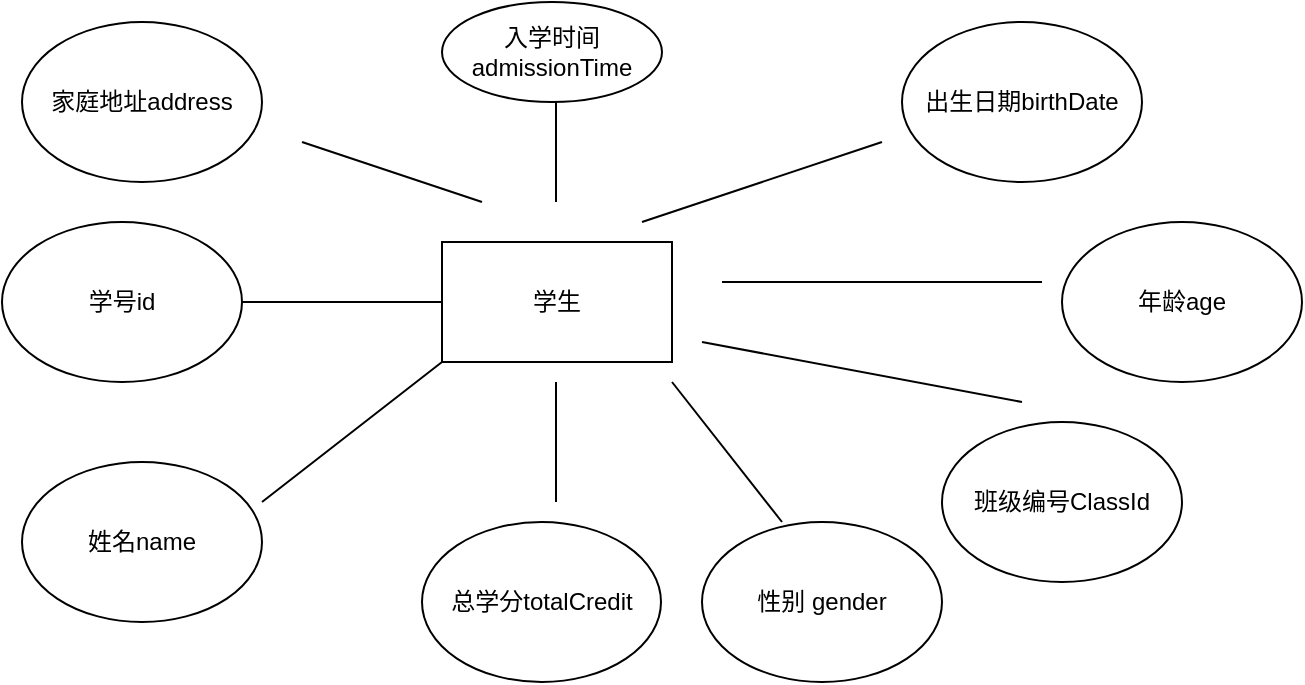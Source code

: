 <mxfile version="21.3.6" type="github">
  <diagram id="R2lEEEUBdFMjLlhIrx00" name="Page-1">
    <mxGraphModel dx="996" dy="573" grid="1" gridSize="10" guides="1" tooltips="1" connect="1" arrows="1" fold="1" page="1" pageScale="1" pageWidth="850" pageHeight="1100" math="0" shadow="0" extFonts="Permanent Marker^https://fonts.googleapis.com/css?family=Permanent+Marker">
      <root>
        <mxCell id="0" />
        <mxCell id="1" parent="0" />
        <mxCell id="hJJ5cxdDLMS1EZ1irEGg-6" style="edgeStyle=orthogonalEdgeStyle;rounded=0;orthogonalLoop=1;jettySize=auto;html=1;entryX=1;entryY=0.5;entryDx=0;entryDy=0;endArrow=none;endFill=0;" edge="1" parent="1" source="hJJ5cxdDLMS1EZ1irEGg-1" target="hJJ5cxdDLMS1EZ1irEGg-3">
          <mxGeometry relative="1" as="geometry" />
        </mxCell>
        <mxCell id="hJJ5cxdDLMS1EZ1irEGg-1" value="学生" style="rounded=0;whiteSpace=wrap;html=1;" vertex="1" parent="1">
          <mxGeometry x="350" y="140" width="115" height="60" as="geometry" />
        </mxCell>
        <mxCell id="hJJ5cxdDLMS1EZ1irEGg-3" value="学号id" style="ellipse;whiteSpace=wrap;html=1;" vertex="1" parent="1">
          <mxGeometry x="130" y="130" width="120" height="80" as="geometry" />
        </mxCell>
        <mxCell id="hJJ5cxdDLMS1EZ1irEGg-7" value="总学分totalCredit&lt;br&gt;" style="ellipse;whiteSpace=wrap;html=1;rounded=0;" vertex="1" parent="1">
          <mxGeometry x="340" y="280" width="119.5" height="80" as="geometry" />
        </mxCell>
        <mxCell id="hJJ5cxdDLMS1EZ1irEGg-9" value="姓名name" style="ellipse;whiteSpace=wrap;html=1;" vertex="1" parent="1">
          <mxGeometry x="140" y="250" width="120" height="80" as="geometry" />
        </mxCell>
        <mxCell id="hJJ5cxdDLMS1EZ1irEGg-11" value="" style="endArrow=none;html=1;rounded=0;" edge="1" parent="1">
          <mxGeometry width="50" height="50" relative="1" as="geometry">
            <mxPoint x="260" y="270" as="sourcePoint" />
            <mxPoint x="350" y="200" as="targetPoint" />
          </mxGeometry>
        </mxCell>
        <mxCell id="hJJ5cxdDLMS1EZ1irEGg-12" value="" style="endArrow=none;html=1;rounded=0;" edge="1" parent="1">
          <mxGeometry width="50" height="50" relative="1" as="geometry">
            <mxPoint x="407" y="270" as="sourcePoint" />
            <mxPoint x="407" y="210" as="targetPoint" />
            <Array as="points">
              <mxPoint x="407" y="240" />
            </Array>
          </mxGeometry>
        </mxCell>
        <mxCell id="hJJ5cxdDLMS1EZ1irEGg-13" value="" style="endArrow=none;html=1;rounded=0;" edge="1" parent="1">
          <mxGeometry width="50" height="50" relative="1" as="geometry">
            <mxPoint x="465" y="210" as="sourcePoint" />
            <mxPoint x="520" y="280" as="targetPoint" />
          </mxGeometry>
        </mxCell>
        <mxCell id="hJJ5cxdDLMS1EZ1irEGg-14" value="性别 gender" style="ellipse;whiteSpace=wrap;html=1;" vertex="1" parent="1">
          <mxGeometry x="480" y="280" width="120" height="80" as="geometry" />
        </mxCell>
        <mxCell id="hJJ5cxdDLMS1EZ1irEGg-15" value="" style="endArrow=none;html=1;rounded=0;" edge="1" parent="1">
          <mxGeometry width="50" height="50" relative="1" as="geometry">
            <mxPoint x="480" y="190" as="sourcePoint" />
            <mxPoint x="640" y="220" as="targetPoint" />
          </mxGeometry>
        </mxCell>
        <mxCell id="hJJ5cxdDLMS1EZ1irEGg-16" value="班级编号ClassId" style="ellipse;whiteSpace=wrap;html=1;" vertex="1" parent="1">
          <mxGeometry x="600" y="230" width="120" height="80" as="geometry" />
        </mxCell>
        <mxCell id="hJJ5cxdDLMS1EZ1irEGg-17" value="" style="endArrow=none;html=1;rounded=0;" edge="1" parent="1">
          <mxGeometry width="50" height="50" relative="1" as="geometry">
            <mxPoint x="490" y="160" as="sourcePoint" />
            <mxPoint x="650" y="160" as="targetPoint" />
          </mxGeometry>
        </mxCell>
        <mxCell id="hJJ5cxdDLMS1EZ1irEGg-18" value="年龄age" style="ellipse;whiteSpace=wrap;html=1;" vertex="1" parent="1">
          <mxGeometry x="660" y="130" width="120" height="80" as="geometry" />
        </mxCell>
        <mxCell id="hJJ5cxdDLMS1EZ1irEGg-19" value="" style="endArrow=none;html=1;rounded=0;" edge="1" parent="1">
          <mxGeometry width="50" height="50" relative="1" as="geometry">
            <mxPoint x="450" y="130" as="sourcePoint" />
            <mxPoint x="570" y="90" as="targetPoint" />
          </mxGeometry>
        </mxCell>
        <mxCell id="hJJ5cxdDLMS1EZ1irEGg-20" value="出生日期birthDate" style="ellipse;whiteSpace=wrap;html=1;" vertex="1" parent="1">
          <mxGeometry x="580" y="30" width="120" height="80" as="geometry" />
        </mxCell>
        <mxCell id="hJJ5cxdDLMS1EZ1irEGg-21" value="" style="endArrow=none;html=1;rounded=0;" edge="1" parent="1">
          <mxGeometry width="50" height="50" relative="1" as="geometry">
            <mxPoint x="370" y="120" as="sourcePoint" />
            <mxPoint x="280" y="90" as="targetPoint" />
          </mxGeometry>
        </mxCell>
        <mxCell id="hJJ5cxdDLMS1EZ1irEGg-22" value="家庭地址address" style="ellipse;whiteSpace=wrap;html=1;" vertex="1" parent="1">
          <mxGeometry x="140" y="30" width="120" height="80" as="geometry" />
        </mxCell>
        <mxCell id="hJJ5cxdDLMS1EZ1irEGg-23" value="" style="endArrow=none;html=1;rounded=0;" edge="1" parent="1">
          <mxGeometry width="50" height="50" relative="1" as="geometry">
            <mxPoint x="407" y="120" as="sourcePoint" />
            <mxPoint x="407" y="60" as="targetPoint" />
            <Array as="points">
              <mxPoint x="407" y="90" />
            </Array>
          </mxGeometry>
        </mxCell>
        <mxCell id="hJJ5cxdDLMS1EZ1irEGg-24" value="入学时间admissionTime" style="ellipse;whiteSpace=wrap;html=1;" vertex="1" parent="1">
          <mxGeometry x="350" y="20" width="110" height="50" as="geometry" />
        </mxCell>
      </root>
    </mxGraphModel>
  </diagram>
</mxfile>
